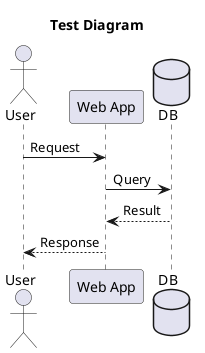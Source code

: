 @startuml
title Test Diagram

actor User
participant "Web App" as WA
database "DB"

User -> WA: Request
WA -> DB: Query
DB --> WA: Result
WA --> User: Response

@enduml
